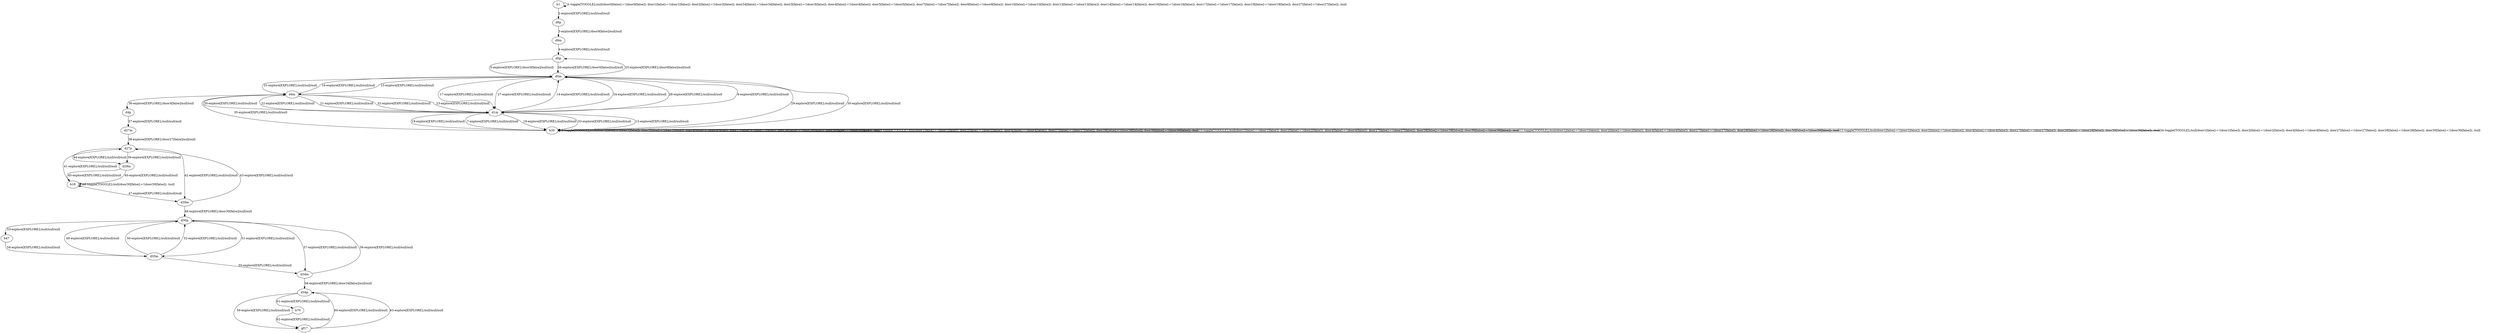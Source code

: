 # Total number of goals covered by this test: 1
# b70 --> gf17

digraph g {
"b1" -> "b1" [label = "1-toggle[TOGGLE];/null/door0[false]:=!(door0[false]); door1[false]:=!(door1[false]); door2[false]:=!(door2[false]); door34[false]:=!(door34[false]); door3[false]:=!(door3[false]); door4[false]:=!(door4[false]); door5[false]:=!(door5[false]); door7[false]:=!(door7[false]); door9[false]:=!(door9[false]); door10[false]:=!(door10[false]); door13[false]:=!(door13[false]); door14[false]:=!(door14[false]); door16[false]:=!(door16[false]); door17[false]:=!(door17[false]); door19[false]:=!(door19[false]); door27[false]:=!(door27[false]); /null"];
"b1" -> "d9p" [label = "2-explore[EXPLORE];/null/null/null"];
"d9p" -> "d9m" [label = "3-explore[EXPLORE];/door9[false]/null/null"];
"d9m" -> "d0p" [label = "4-explore[EXPLORE];/null/null/null"];
"d0p" -> "d0m" [label = "5-explore[EXPLORE];/door0[false]/null/null"];
"d0m" -> "d1m" [label = "6-explore[EXPLORE];/null/null/null"];
"d1m" -> "b30" [label = "7-explore[EXPLORE];/null/null/null"];
"b30" -> "b30" [label = "8-toggle[TOGGLE];/null/door1[false]:=!(door1[false]); door2[false]:=!(door2[false]); door4[false]:=!(door4[false]); door27[false]:=!(door27[false]); door28[false]:=!(door28[false]); door30[false]:=!(door30[false]); /null"];
"b30" -> "b30" [label = "9-toggle[TOGGLE];/null/door1[false]:=!(door1[false]); door2[false]:=!(door2[false]); door4[false]:=!(door4[false]); door27[false]:=!(door27[false]); door28[false]:=!(door28[false]); door30[false]:=!(door30[false]); /null"];
"b30" -> "b30" [label = "10-toggle[TOGGLE];/null/door1[false]:=!(door1[false]); door2[false]:=!(door2[false]); door4[false]:=!(door4[false]); door27[false]:=!(door27[false]); door28[false]:=!(door28[false]); door30[false]:=!(door30[false]); /null"];
"b30" -> "b30" [label = "11-toggle[TOGGLE];/null/door1[false]:=!(door1[false]); door2[false]:=!(door2[false]); door4[false]:=!(door4[false]); door27[false]:=!(door27[false]); door28[false]:=!(door28[false]); door30[false]:=!(door30[false]); /null"];
"b30" -> "b30" [label = "12-toggle[TOGGLE];/null/door1[false]:=!(door1[false]); door2[false]:=!(door2[false]); door4[false]:=!(door4[false]); door27[false]:=!(door27[false]); door28[false]:=!(door28[false]); door30[false]:=!(door30[false]); /null"];
"b30" -> "d1m" [label = "13-explore[EXPLORE];/null/null/null"];
"d1m" -> "d0m" [label = "14-explore[EXPLORE];/null/null/null"];
"d0m" -> "d4m" [label = "15-explore[EXPLORE];/null/null/null"];
"d4m" -> "d0m" [label = "16-explore[EXPLORE];/null/null/null"];
"d0m" -> "d1m" [label = "17-explore[EXPLORE];/null/null/null"];
"d1m" -> "b30" [label = "18-explore[EXPLORE];/null/null/null"];
"b30" -> "d1m" [label = "19-explore[EXPLORE];/null/null/null"];
"d1m" -> "d4m" [label = "20-explore[EXPLORE];/null/null/null"];
"d4m" -> "d1m" [label = "21-explore[EXPLORE];/null/null/null"];
"d1m" -> "d4m" [label = "22-explore[EXPLORE];/null/null/null"];
"d4m" -> "d1m" [label = "23-explore[EXPLORE];/null/null/null"];
"d1m" -> "d0m" [label = "24-explore[EXPLORE];/null/null/null"];
"d0m" -> "d0p" [label = "25-explore[EXPLORE];/door0[false]/null/null"];
"d0p" -> "d0m" [label = "26-explore[EXPLORE];/door0[false]/null/null"];
"d0m" -> "d1m" [label = "27-explore[EXPLORE];/null/null/null"];
"d1m" -> "d0m" [label = "28-explore[EXPLORE];/null/null/null"];
"d0m" -> "b30" [label = "29-explore[EXPLORE];/null/null/null"];
"b30" -> "d0m" [label = "30-explore[EXPLORE];/null/null/null"];
"d0m" -> "d4m" [label = "31-explore[EXPLORE];/null/null/null"];
"d4m" -> "d1m" [label = "32-explore[EXPLORE];/null/null/null"];
"d1m" -> "b30" [label = "33-explore[EXPLORE];/null/null/null"];
"b30" -> "b30" [label = "34-toggle[TOGGLE];/null/door1[false]:=!(door1[false]); door2[false]:=!(door2[false]); door4[false]:=!(door4[false]); door27[false]:=!(door27[false]); door28[false]:=!(door28[false]); door30[false]:=!(door30[false]); /null"];
"b30" -> "d4m" [label = "35-explore[EXPLORE];/null/null/null"];
"d4m" -> "d4p" [label = "36-explore[EXPLORE];/door4[false]/null/null"];
"d4p" -> "d27m" [label = "37-explore[EXPLORE];/null/null/null"];
"d27m" -> "d27p" [label = "38-explore[EXPLORE];/door27[false]/null/null"];
"d27p" -> "d29m" [label = "39-explore[EXPLORE];/null/null/null"];
"d29m" -> "b18" [label = "40-explore[EXPLORE];/null/null/null"];
"b18" -> "d27p" [label = "41-explore[EXPLORE];/null/null/null"];
"d27p" -> "d30m" [label = "42-explore[EXPLORE];/null/null/null"];
"d30m" -> "d27p" [label = "43-explore[EXPLORE];/null/null/null"];
"d27p" -> "d29m" [label = "44-explore[EXPLORE];/null/null/null"];
"d29m" -> "b18" [label = "45-explore[EXPLORE];/null/null/null"];
"b18" -> "b18" [label = "46-toggle[TOGGLE];/null/door30[false]:=!(door30[false]); /null"];
"b18" -> "d30m" [label = "47-explore[EXPLORE];/null/null/null"];
"d30m" -> "d30p" [label = "48-explore[EXPLORE];/door30[false]/null/null"];
"d30p" -> "d35m" [label = "49-explore[EXPLORE];/null/null/null"];
"d35m" -> "d30p" [label = "50-explore[EXPLORE];/null/null/null"];
"d30p" -> "d35m" [label = "51-explore[EXPLORE];/null/null/null"];
"d35m" -> "d30p" [label = "52-explore[EXPLORE];/null/null/null"];
"d30p" -> "b47" [label = "53-explore[EXPLORE];/null/null/null"];
"b47" -> "d35m" [label = "54-explore[EXPLORE];/null/null/null"];
"d35m" -> "d34m" [label = "55-explore[EXPLORE];/null/null/null"];
"d34m" -> "d30p" [label = "56-explore[EXPLORE];/null/null/null"];
"d30p" -> "d34m" [label = "57-explore[EXPLORE];/null/null/null"];
"d34m" -> "d34p" [label = "58-explore[EXPLORE];/door34[false]/null/null"];
"d34p" -> "gf17" [label = "59-explore[EXPLORE];/null/null/null"];
"gf17" -> "d34p" [label = "60-explore[EXPLORE];/null/null/null"];
"d34p" -> "b70" [label = "61-explore[EXPLORE];/null/null/null"];
"b70" -> "gf17" [label = "62-explore[EXPLORE];/null/null/null"];
"gf17" -> "d34p" [label = "63-explore[EXPLORE];/null/null/null"];
}